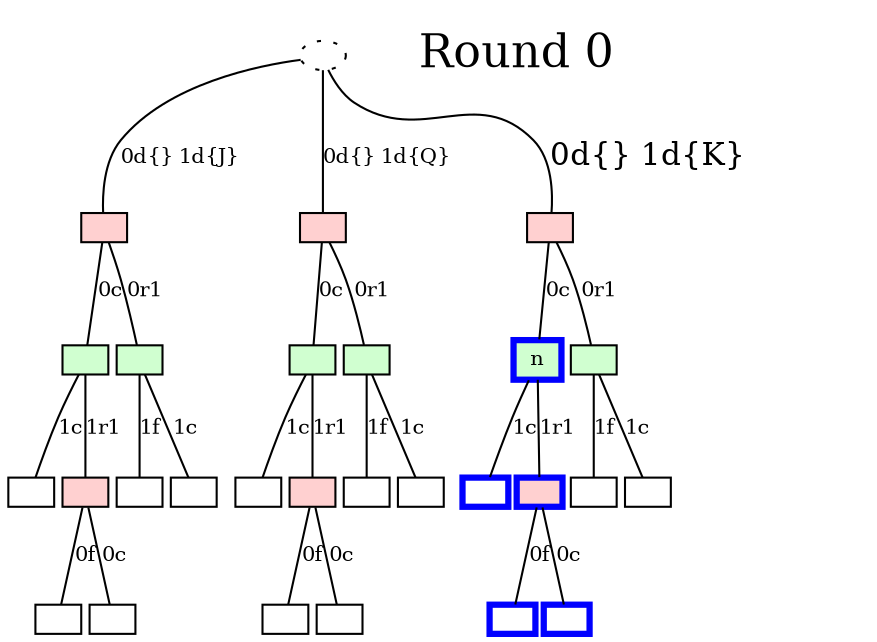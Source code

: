 digraph G {
graph [labeljust="l" labelloc="t" fontsize="10" nodesep="0.05" fontname="arial" ];
node[fontsize="10" width="0.3" height="0.2" ];
edge[arrowhead="none" fontsize="10" ];
"n4"[label="" fillcolor="#FFFFFF" style="filled" shape="box" ];
"n3" -> "n4"[label="1c" ];
"n6"[label="" fillcolor="#FFFFFF" style="filled" shape="box" ];
"n5" -> "n6"[label="0f" ];
"n7"[label="" fillcolor="#FFFFFF" style="filled" shape="box" ];
"n5" -> "n7"[label="0c" ];
"n5"[label="" fillcolor="#FFD0D0" style="filled" shape="box" ];
"n3" -> "n5"[label="1r1" ];
"n3"[label="" fillcolor="#D0FFD0" style="filled" shape="box" ];
"n2" -> "n3"[label="0c" ];
"n9"[label="" fillcolor="#FFFFFF" style="filled" shape="box" ];
"n8" -> "n9"[label="1f" ];
"n10"[label="" fillcolor="#FFFFFF" style="filled" shape="box" ];
"n8" -> "n10"[label="1c" ];
"n8"[label="" fillcolor="#D0FFD0" style="filled" shape="box" ];
"n2" -> "n8"[label="0r1" ];
"n2"[label="" fillcolor="#FFD0D0" style="filled" shape="box" ];
"n0" -> "n2"[label="0d{} 1d{J}             " ];
"n13"[label="" fillcolor="#FFFFFF" style="filled" shape="box" ];
"n12" -> "n13"[label="1c" ];
"n15"[label="" fillcolor="#FFFFFF" style="filled" shape="box" ];
"n14" -> "n15"[label="0f" ];
"n16"[label="" fillcolor="#FFFFFF" style="filled" shape="box" ];
"n14" -> "n16"[label="0c" ];
"n14"[label="" fillcolor="#FFD0D0" style="filled" shape="box" ];
"n12" -> "n14"[label="1r1" ];
"n12"[label="" fillcolor="#D0FFD0" style="filled" shape="box" ];
"n11" -> "n12"[label="0c" ];
"n18"[label="" fillcolor="#FFFFFF" style="filled" shape="box" ];
"n17" -> "n18"[label="1f" ];
"n19"[label="" fillcolor="#FFFFFF" style="filled" shape="box" ];
"n17" -> "n19"[label="1c" ];
"n17"[label="" fillcolor="#D0FFD0" style="filled" shape="box" ];
"n11" -> "n17"[label="0r1" ];
"n11"[label="" fillcolor="#FFD0D0" style="filled" shape="box" ];
"n0" -> "n11"[label="0d{} 1d{Q}             " ];
"n22"[label="" fillcolor="#FFFFFF" style="filled" shape="box" penwidth="3" color="#0000FF" ];
"n21" -> "n22"[label="1c" ];
"n24"[label="" fillcolor="#FFFFFF" style="filled" shape="box" penwidth="3" color="#0000FF" ];
"n23" -> "n24"[label="0f" ];
"n25"[label="" fillcolor="#FFFFFF" style="filled" shape="box" penwidth="3" color="#0000FF" ];
"n23" -> "n25"[label="0c" ];
"n23"[label="" fillcolor="#FFD0D0" style="filled" shape="box" penwidth="3" color="#0000FF" ];
"n21" -> "n23"[label="1r1" ];
"n21"[label="n" fillcolor="#D0FFD0" style="filled" shape="box" penwidth="3" color="#0000FF" ];
"n20" -> "n21"[label="0c" ];
"n27"[label="" fillcolor="#FFFFFF" style="filled" shape="box" ];
"n26" -> "n27"[label="1f" ];
"n28"[label="" fillcolor="#FFFFFF" style="filled" shape="box" ];
"n26" -> "n28"[label="1c" ];
"n26"[label="" fillcolor="#D0FFD0" style="filled" shape="box" ];
"n20" -> "n26"[label="0r1" ];
"n20"[label="" fillcolor="#FFD0D0" style="filled" shape="box" ];
"n0" -> "n20"[label=<<FONT POINT-SIZE="15">0d{} 1d{K}             </FONT>> ];
{rank=same; round0;
"n0"[label="" fillcolor="#FFFFFF" style="filled, dotted" shape="ellipse" ];
}
{
"round0"[fontsize="22" style="bold" peripheries="0" label="Round 0" ];
}
}
